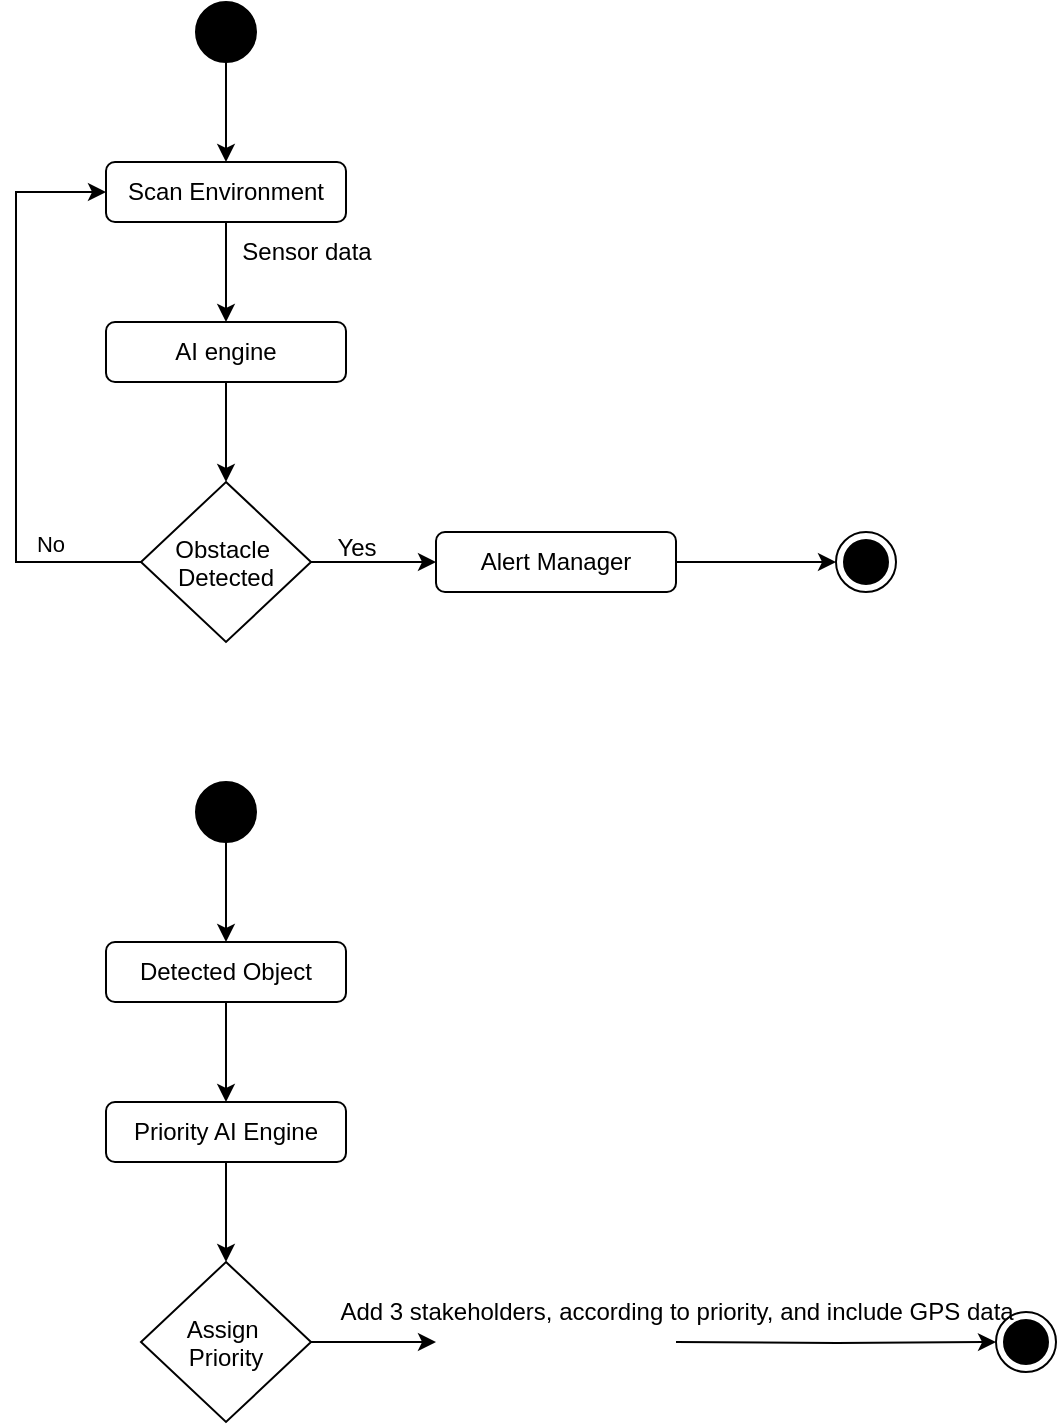 <mxfile version="24.5.5" type="github">
  <diagram name="Page-1" id="0783ab3e-0a74-02c8-0abd-f7b4e66b4bec">
    <mxGraphModel dx="778" dy="387" grid="1" gridSize="10" guides="1" tooltips="1" connect="1" arrows="1" fold="1" page="1" pageScale="1" pageWidth="850" pageHeight="1100" background="none" math="0" shadow="0">
      <root>
        <mxCell id="0" />
        <mxCell id="1" parent="0" />
        <mxCell id="yVpGU99Wx18fHOG96q4R-1" value="" style="ellipse;fillColor=strokeColor;html=1;" vertex="1" parent="1">
          <mxGeometry x="120" y="50" width="30" height="30" as="geometry" />
        </mxCell>
        <mxCell id="yVpGU99Wx18fHOG96q4R-2" value="" style="ellipse;html=1;shape=endState;fillColor=strokeColor;" vertex="1" parent="1">
          <mxGeometry x="440" y="315" width="30" height="30" as="geometry" />
        </mxCell>
        <mxCell id="yVpGU99Wx18fHOG96q4R-4" value="" style="endArrow=classic;html=1;rounded=0;exitX=0.5;exitY=1;exitDx=0;exitDy=0;" edge="1" parent="1" source="yVpGU99Wx18fHOG96q4R-1">
          <mxGeometry width="50" height="50" relative="1" as="geometry">
            <mxPoint x="460" y="200" as="sourcePoint" />
            <mxPoint x="135" y="130" as="targetPoint" />
          </mxGeometry>
        </mxCell>
        <mxCell id="yVpGU99Wx18fHOG96q4R-6" style="edgeStyle=orthogonalEdgeStyle;rounded=0;orthogonalLoop=1;jettySize=auto;html=1;entryX=0.5;entryY=0;entryDx=0;entryDy=0;" edge="1" parent="1" source="yVpGU99Wx18fHOG96q4R-5" target="yVpGU99Wx18fHOG96q4R-9">
          <mxGeometry relative="1" as="geometry">
            <mxPoint x="135" y="300" as="targetPoint" />
          </mxGeometry>
        </mxCell>
        <mxCell id="yVpGU99Wx18fHOG96q4R-5" value="Scan Environment" style="rounded=1;whiteSpace=wrap;html=1;" vertex="1" parent="1">
          <mxGeometry x="75" y="130" width="120" height="30" as="geometry" />
        </mxCell>
        <mxCell id="yVpGU99Wx18fHOG96q4R-7" value="Sensor data" style="text;html=1;align=center;verticalAlign=middle;resizable=0;points=[];autosize=1;strokeColor=none;fillColor=none;" vertex="1" parent="1">
          <mxGeometry x="130" y="160" width="90" height="30" as="geometry" />
        </mxCell>
        <mxCell id="yVpGU99Wx18fHOG96q4R-11" style="edgeStyle=orthogonalEdgeStyle;rounded=0;orthogonalLoop=1;jettySize=auto;html=1;exitX=1;exitY=0.5;exitDx=0;exitDy=0;" edge="1" parent="1" source="yVpGU99Wx18fHOG96q4R-8">
          <mxGeometry relative="1" as="geometry">
            <mxPoint x="240" y="330" as="targetPoint" />
          </mxGeometry>
        </mxCell>
        <mxCell id="yVpGU99Wx18fHOG96q4R-13" style="edgeStyle=orthogonalEdgeStyle;rounded=0;orthogonalLoop=1;jettySize=auto;html=1;entryX=0;entryY=0.5;entryDx=0;entryDy=0;" edge="1" parent="1" source="yVpGU99Wx18fHOG96q4R-8" target="yVpGU99Wx18fHOG96q4R-5">
          <mxGeometry relative="1" as="geometry">
            <Array as="points">
              <mxPoint x="30" y="330" />
              <mxPoint x="30" y="145" />
            </Array>
          </mxGeometry>
        </mxCell>
        <mxCell id="yVpGU99Wx18fHOG96q4R-14" value="No" style="edgeLabel;html=1;align=center;verticalAlign=middle;resizable=0;points=[];" vertex="1" connectable="0" parent="yVpGU99Wx18fHOG96q4R-13">
          <mxGeometry x="-0.685" y="-2" relative="1" as="geometry">
            <mxPoint y="-7" as="offset" />
          </mxGeometry>
        </mxCell>
        <mxCell id="yVpGU99Wx18fHOG96q4R-8" value="Obstacle &#xa;Detected" style="rhombus;" vertex="1" parent="1">
          <mxGeometry x="92.5" y="290" width="85" height="80" as="geometry" />
        </mxCell>
        <mxCell id="yVpGU99Wx18fHOG96q4R-10" style="edgeStyle=orthogonalEdgeStyle;rounded=0;orthogonalLoop=1;jettySize=auto;html=1;exitX=0.5;exitY=1;exitDx=0;exitDy=0;" edge="1" parent="1" source="yVpGU99Wx18fHOG96q4R-9" target="yVpGU99Wx18fHOG96q4R-8">
          <mxGeometry relative="1" as="geometry" />
        </mxCell>
        <mxCell id="yVpGU99Wx18fHOG96q4R-9" value="AI engine" style="rounded=1;whiteSpace=wrap;html=1;" vertex="1" parent="1">
          <mxGeometry x="75" y="210" width="120" height="30" as="geometry" />
        </mxCell>
        <mxCell id="yVpGU99Wx18fHOG96q4R-12" value="Yes" style="text;html=1;align=center;verticalAlign=middle;resizable=0;points=[];autosize=1;strokeColor=none;fillColor=none;" vertex="1" parent="1">
          <mxGeometry x="180" y="308" width="40" height="30" as="geometry" />
        </mxCell>
        <mxCell id="yVpGU99Wx18fHOG96q4R-16" style="edgeStyle=orthogonalEdgeStyle;rounded=0;orthogonalLoop=1;jettySize=auto;html=1;entryX=0;entryY=0.5;entryDx=0;entryDy=0;" edge="1" parent="1" source="yVpGU99Wx18fHOG96q4R-15" target="yVpGU99Wx18fHOG96q4R-2">
          <mxGeometry relative="1" as="geometry" />
        </mxCell>
        <mxCell id="yVpGU99Wx18fHOG96q4R-15" value="Alert Manager" style="rounded=1;whiteSpace=wrap;html=1;" vertex="1" parent="1">
          <mxGeometry x="240" y="315" width="120" height="30" as="geometry" />
        </mxCell>
        <mxCell id="yVpGU99Wx18fHOG96q4R-17" value="" style="ellipse;fillColor=strokeColor;html=1;" vertex="1" parent="1">
          <mxGeometry x="120" y="440" width="30" height="30" as="geometry" />
        </mxCell>
        <mxCell id="yVpGU99Wx18fHOG96q4R-18" value="" style="ellipse;html=1;shape=endState;fillColor=strokeColor;" vertex="1" parent="1">
          <mxGeometry x="520" y="705" width="30" height="30" as="geometry" />
        </mxCell>
        <mxCell id="yVpGU99Wx18fHOG96q4R-19" value="" style="endArrow=classic;html=1;rounded=0;exitX=0.5;exitY=1;exitDx=0;exitDy=0;" edge="1" parent="1" source="yVpGU99Wx18fHOG96q4R-17">
          <mxGeometry width="50" height="50" relative="1" as="geometry">
            <mxPoint x="460" y="590" as="sourcePoint" />
            <mxPoint x="135" y="520" as="targetPoint" />
          </mxGeometry>
        </mxCell>
        <mxCell id="yVpGU99Wx18fHOG96q4R-20" style="edgeStyle=orthogonalEdgeStyle;rounded=0;orthogonalLoop=1;jettySize=auto;html=1;entryX=0.5;entryY=0;entryDx=0;entryDy=0;" edge="1" parent="1" source="yVpGU99Wx18fHOG96q4R-21" target="yVpGU99Wx18fHOG96q4R-28">
          <mxGeometry relative="1" as="geometry">
            <mxPoint x="135" y="690" as="targetPoint" />
          </mxGeometry>
        </mxCell>
        <mxCell id="yVpGU99Wx18fHOG96q4R-21" value="Detected Object" style="rounded=1;whiteSpace=wrap;html=1;" vertex="1" parent="1">
          <mxGeometry x="75" y="520" width="120" height="30" as="geometry" />
        </mxCell>
        <mxCell id="yVpGU99Wx18fHOG96q4R-23" style="edgeStyle=orthogonalEdgeStyle;rounded=0;orthogonalLoop=1;jettySize=auto;html=1;exitX=1;exitY=0.5;exitDx=0;exitDy=0;" edge="1" parent="1" source="yVpGU99Wx18fHOG96q4R-26">
          <mxGeometry relative="1" as="geometry">
            <mxPoint x="240" y="720" as="targetPoint" />
          </mxGeometry>
        </mxCell>
        <mxCell id="yVpGU99Wx18fHOG96q4R-26" value="Assign &#xa;Priority" style="rhombus;" vertex="1" parent="1">
          <mxGeometry x="92.5" y="680" width="85" height="80" as="geometry" />
        </mxCell>
        <mxCell id="yVpGU99Wx18fHOG96q4R-27" style="edgeStyle=orthogonalEdgeStyle;rounded=0;orthogonalLoop=1;jettySize=auto;html=1;exitX=0.5;exitY=1;exitDx=0;exitDy=0;" edge="1" parent="1" source="yVpGU99Wx18fHOG96q4R-28" target="yVpGU99Wx18fHOG96q4R-26">
          <mxGeometry relative="1" as="geometry" />
        </mxCell>
        <mxCell id="yVpGU99Wx18fHOG96q4R-28" value="Priority AI Engine" style="rounded=1;whiteSpace=wrap;html=1;" vertex="1" parent="1">
          <mxGeometry x="75" y="600" width="120" height="30" as="geometry" />
        </mxCell>
        <mxCell id="yVpGU99Wx18fHOG96q4R-30" style="edgeStyle=orthogonalEdgeStyle;rounded=0;orthogonalLoop=1;jettySize=auto;html=1;entryX=0;entryY=0.5;entryDx=0;entryDy=0;" edge="1" parent="1" target="yVpGU99Wx18fHOG96q4R-18">
          <mxGeometry relative="1" as="geometry">
            <mxPoint x="360" y="720" as="sourcePoint" />
          </mxGeometry>
        </mxCell>
        <mxCell id="yVpGU99Wx18fHOG96q4R-32" value="Add 3 stakeholders, according to priority, and include GPS data" style="text;html=1;align=center;verticalAlign=middle;resizable=0;points=[];autosize=1;strokeColor=none;fillColor=none;" vertex="1" parent="1">
          <mxGeometry x="180" y="690" width="360" height="30" as="geometry" />
        </mxCell>
      </root>
    </mxGraphModel>
  </diagram>
</mxfile>
